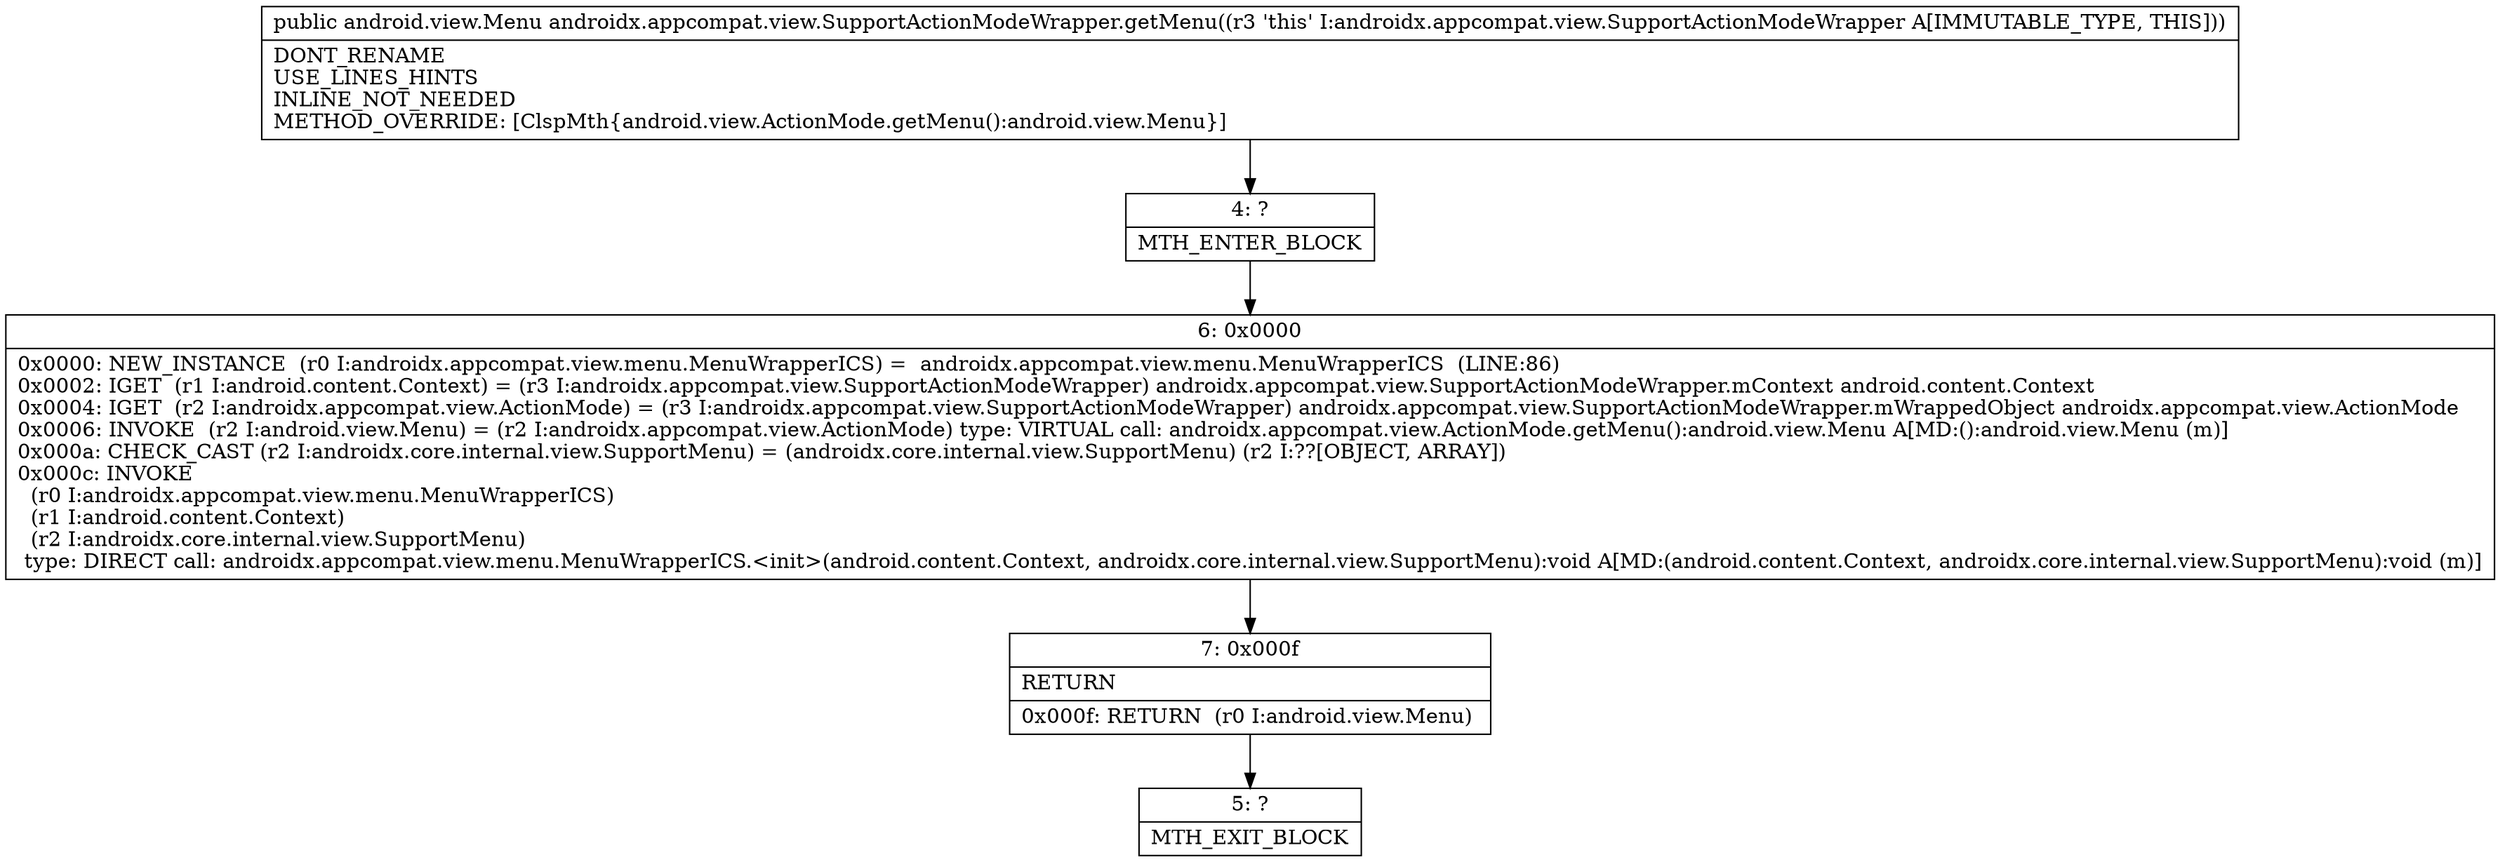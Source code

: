 digraph "CFG forandroidx.appcompat.view.SupportActionModeWrapper.getMenu()Landroid\/view\/Menu;" {
Node_4 [shape=record,label="{4\:\ ?|MTH_ENTER_BLOCK\l}"];
Node_6 [shape=record,label="{6\:\ 0x0000|0x0000: NEW_INSTANCE  (r0 I:androidx.appcompat.view.menu.MenuWrapperICS) =  androidx.appcompat.view.menu.MenuWrapperICS  (LINE:86)\l0x0002: IGET  (r1 I:android.content.Context) = (r3 I:androidx.appcompat.view.SupportActionModeWrapper) androidx.appcompat.view.SupportActionModeWrapper.mContext android.content.Context \l0x0004: IGET  (r2 I:androidx.appcompat.view.ActionMode) = (r3 I:androidx.appcompat.view.SupportActionModeWrapper) androidx.appcompat.view.SupportActionModeWrapper.mWrappedObject androidx.appcompat.view.ActionMode \l0x0006: INVOKE  (r2 I:android.view.Menu) = (r2 I:androidx.appcompat.view.ActionMode) type: VIRTUAL call: androidx.appcompat.view.ActionMode.getMenu():android.view.Menu A[MD:():android.view.Menu (m)]\l0x000a: CHECK_CAST (r2 I:androidx.core.internal.view.SupportMenu) = (androidx.core.internal.view.SupportMenu) (r2 I:??[OBJECT, ARRAY]) \l0x000c: INVOKE  \l  (r0 I:androidx.appcompat.view.menu.MenuWrapperICS)\l  (r1 I:android.content.Context)\l  (r2 I:androidx.core.internal.view.SupportMenu)\l type: DIRECT call: androidx.appcompat.view.menu.MenuWrapperICS.\<init\>(android.content.Context, androidx.core.internal.view.SupportMenu):void A[MD:(android.content.Context, androidx.core.internal.view.SupportMenu):void (m)]\l}"];
Node_7 [shape=record,label="{7\:\ 0x000f|RETURN\l|0x000f: RETURN  (r0 I:android.view.Menu) \l}"];
Node_5 [shape=record,label="{5\:\ ?|MTH_EXIT_BLOCK\l}"];
MethodNode[shape=record,label="{public android.view.Menu androidx.appcompat.view.SupportActionModeWrapper.getMenu((r3 'this' I:androidx.appcompat.view.SupportActionModeWrapper A[IMMUTABLE_TYPE, THIS]))  | DONT_RENAME\lUSE_LINES_HINTS\lINLINE_NOT_NEEDED\lMETHOD_OVERRIDE: [ClspMth\{android.view.ActionMode.getMenu():android.view.Menu\}]\l}"];
MethodNode -> Node_4;Node_4 -> Node_6;
Node_6 -> Node_7;
Node_7 -> Node_5;
}

